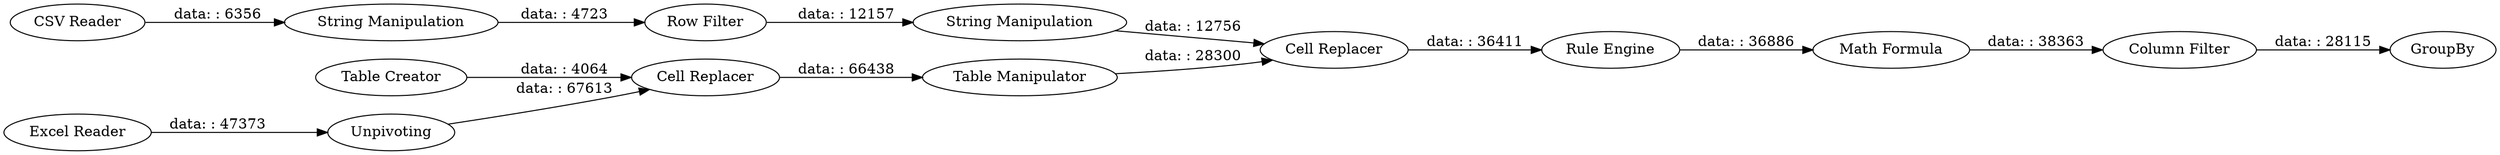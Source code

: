digraph {
	"-8736321689338488781_20" [label="Cell Replacer"]
	"-8736321689338488781_12" [label="Table Creator"]
	"-8736321689338488781_21" [label="Rule Engine"]
	"-8736321689338488781_6" [label="Excel Reader"]
	"-8736321689338488781_22" [label="Math Formula"]
	"-8736321689338488781_13" [label="Cell Replacer"]
	"-8736321689338488781_16" [label=Unpivoting]
	"-8736321689338488781_11" [label="Row Filter"]
	"-8736321689338488781_10" [label="String Manipulation"]
	"-8736321689338488781_19" [label="String Manipulation"]
	"-8736321689338488781_24" [label=GroupBy]
	"-8736321689338488781_23" [label="Column Filter"]
	"-8736321689338488781_1" [label="CSV Reader"]
	"-8736321689338488781_17" [label="Table Manipulator"]
	"-8736321689338488781_6" -> "-8736321689338488781_16" [label="data: : 47373"]
	"-8736321689338488781_21" -> "-8736321689338488781_22" [label="data: : 36886"]
	"-8736321689338488781_11" -> "-8736321689338488781_19" [label="data: : 12157"]
	"-8736321689338488781_17" -> "-8736321689338488781_20" [label="data: : 28300"]
	"-8736321689338488781_22" -> "-8736321689338488781_23" [label="data: : 38363"]
	"-8736321689338488781_19" -> "-8736321689338488781_20" [label="data: : 12756"]
	"-8736321689338488781_1" -> "-8736321689338488781_10" [label="data: : 6356"]
	"-8736321689338488781_16" -> "-8736321689338488781_13" [label="data: : 67613"]
	"-8736321689338488781_20" -> "-8736321689338488781_21" [label="data: : 36411"]
	"-8736321689338488781_13" -> "-8736321689338488781_17" [label="data: : 66438"]
	"-8736321689338488781_10" -> "-8736321689338488781_11" [label="data: : 4723"]
	"-8736321689338488781_23" -> "-8736321689338488781_24" [label="data: : 28115"]
	"-8736321689338488781_12" -> "-8736321689338488781_13" [label="data: : 4064"]
	rankdir=LR
}
